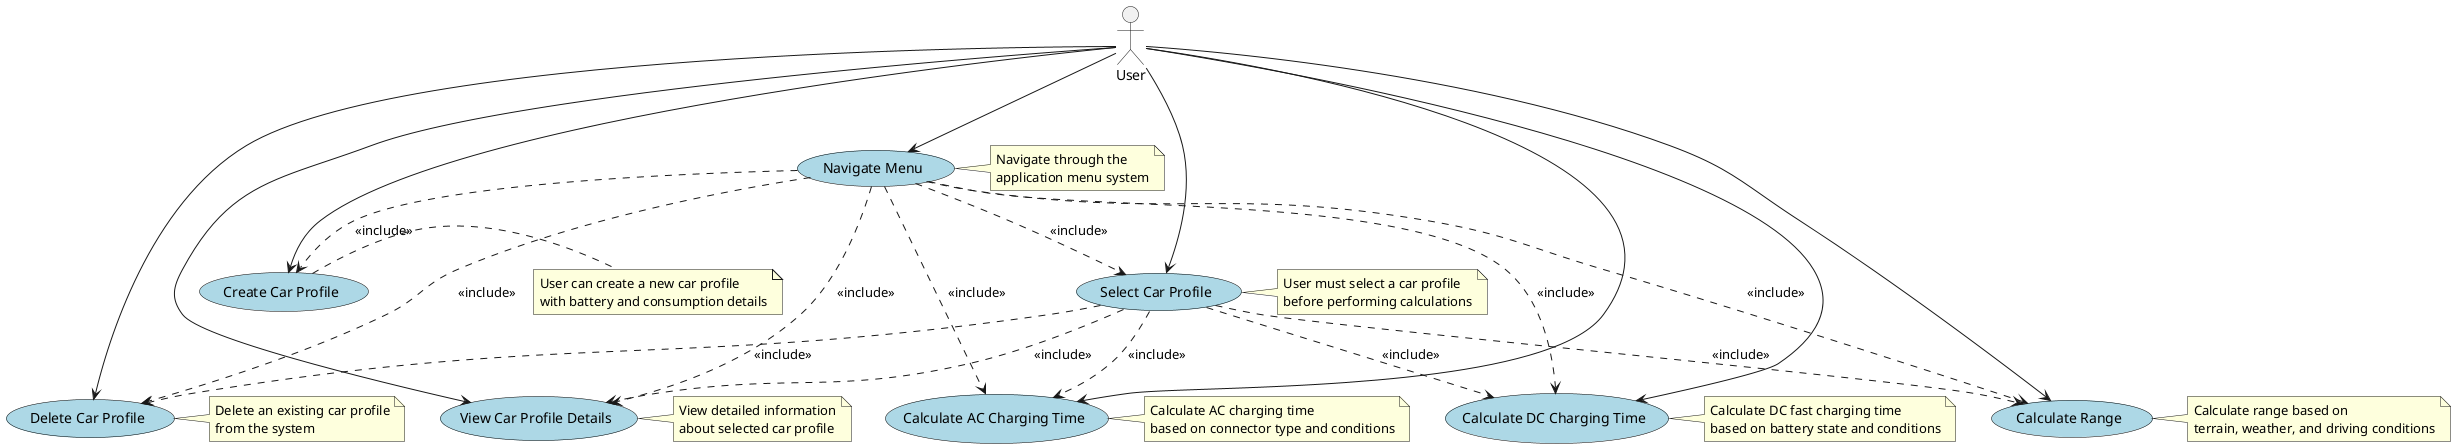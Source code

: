 @startuml ULRICA Use Cases

' Styling
skinparam backgroundColor white
skinparam usecase {
    BackgroundColor LightBlue
    BorderColor Black
}

' Actors
actor User

' Use Cases
usecase "Create Car Profile" as UC1
usecase "Select Car Profile" as UC2
usecase "Calculate DC Charging Time" as UC3
usecase "Calculate AC Charging Time" as UC4
usecase "Calculate Range" as UC5
usecase "View Car Profile Details" as UC6
usecase "Delete Car Profile" as UC7
usecase "Navigate Menu" as UC8

' Relationships
User --> UC1
User --> UC2
User --> UC3
User --> UC4
User --> UC5
User --> UC6
User --> UC7
User --> UC8

' Use Case Dependencies
UC2 ..> UC3 : <<include>>
UC2 ..> UC4 : <<include>>
UC2 ..> UC5 : <<include>>
UC2 ..> UC6 : <<include>>
UC2 ..> UC7 : <<include>>
UC8 ..> UC1 : <<include>>
UC8 ..> UC2 : <<include>>
UC8 ..> UC3 : <<include>>
UC8 ..> UC4 : <<include>>
UC8 ..> UC5 : <<include>>
UC8 ..> UC6 : <<include>>
UC8 ..> UC7 : <<include>>

' Use Case Descriptions
note right of UC1
  User can create a new car profile
  with battery and consumption details
end note

note right of UC2
  User must select a car profile
  before performing calculations
end note

note right of UC3
  Calculate DC fast charging time
  based on battery state and conditions
end note

note right of UC4
  Calculate AC charging time
  based on connector type and conditions
end note

note right of UC5
  Calculate range based on
  terrain, weather, and driving conditions
end note

note right of UC6
  View detailed information
  about selected car profile
end note

note right of UC7
  Delete an existing car profile
  from the system
end note

note right of UC8
  Navigate through the
  application menu system
end note

@enduml 